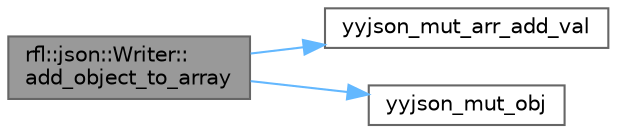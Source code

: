 digraph "rfl::json::Writer::add_object_to_array"
{
 // LATEX_PDF_SIZE
  bgcolor="transparent";
  edge [fontname=Helvetica,fontsize=10,labelfontname=Helvetica,labelfontsize=10];
  node [fontname=Helvetica,fontsize=10,shape=box,height=0.2,width=0.4];
  rankdir="LR";
  Node1 [id="Node000001",label="rfl::json::Writer::\ladd_object_to_array",height=0.2,width=0.4,color="gray40", fillcolor="grey60", style="filled", fontcolor="black",tooltip=" "];
  Node1 -> Node2 [id="edge1_Node000001_Node000002",color="steelblue1",style="solid",tooltip=" "];
  Node2 [id="Node000002",label="yyjson_mut_arr_add_val",height=0.2,width=0.4,color="grey40", fillcolor="white", style="filled",URL="$yyjson_8h.html#ab361240999d684579904a9aa3af5004f",tooltip=" "];
  Node1 -> Node3 [id="edge2_Node000001_Node000003",color="steelblue1",style="solid",tooltip=" "];
  Node3 [id="Node000003",label="yyjson_mut_obj",height=0.2,width=0.4,color="grey40", fillcolor="white", style="filled",URL="$yyjson_8h.html#a721dacf0e32ee6c7f18817aca806e9b2",tooltip=" "];
}
